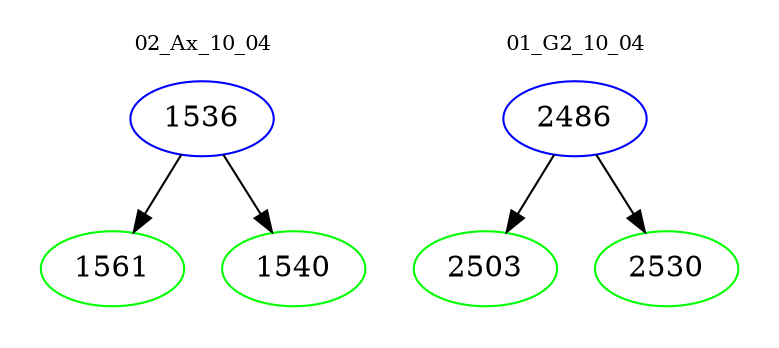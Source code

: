 digraph{
subgraph cluster_0 {
color = white
label = "02_Ax_10_04";
fontsize=10;
T0_1536 [label="1536", color="blue"]
T0_1536 -> T0_1561 [color="black"]
T0_1561 [label="1561", color="green"]
T0_1536 -> T0_1540 [color="black"]
T0_1540 [label="1540", color="green"]
}
subgraph cluster_1 {
color = white
label = "01_G2_10_04";
fontsize=10;
T1_2486 [label="2486", color="blue"]
T1_2486 -> T1_2503 [color="black"]
T1_2503 [label="2503", color="green"]
T1_2486 -> T1_2530 [color="black"]
T1_2530 [label="2530", color="green"]
}
}
